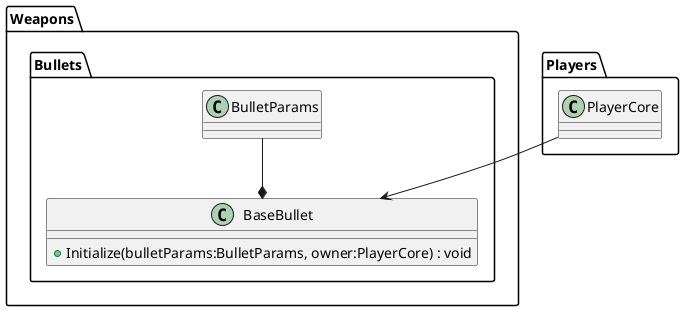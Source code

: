 @startuml
namespace Weapons.Bullets{
class BaseBullet {
    + Initialize(bulletParams:BulletParams, owner:PlayerCore) : void
}
}
Players.PlayerCore --> BaseBullet
Weapons.Bullets.BulletParams --* BaseBullet
@enduml
